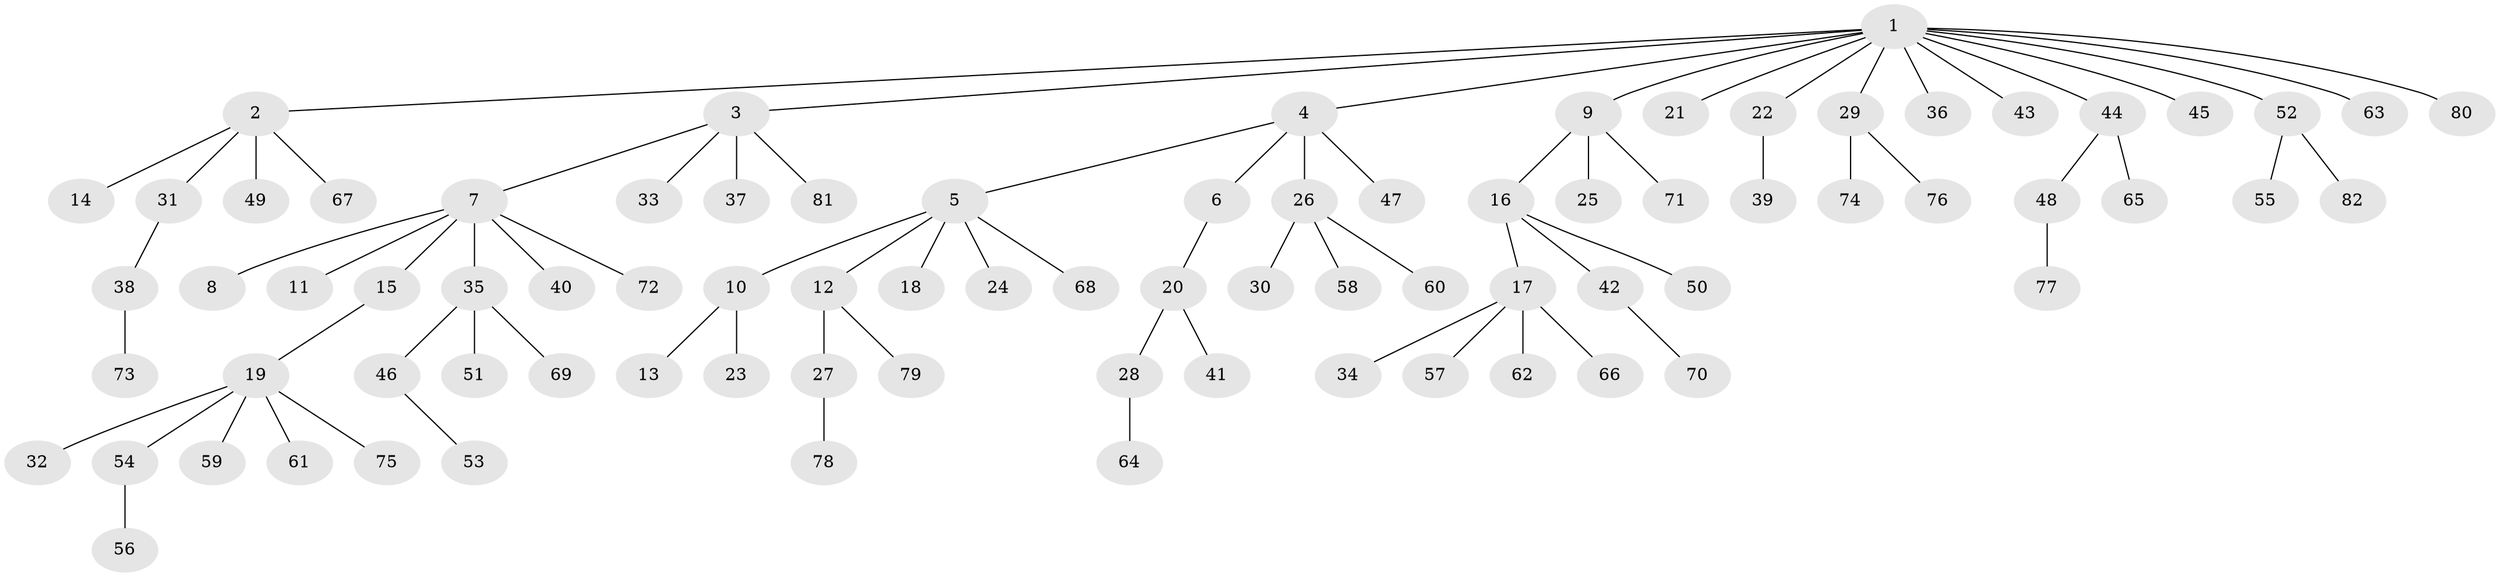 // Generated by graph-tools (version 1.1) at 2025/01/03/09/25 03:01:48]
// undirected, 82 vertices, 81 edges
graph export_dot {
graph [start="1"]
  node [color=gray90,style=filled];
  1;
  2;
  3;
  4;
  5;
  6;
  7;
  8;
  9;
  10;
  11;
  12;
  13;
  14;
  15;
  16;
  17;
  18;
  19;
  20;
  21;
  22;
  23;
  24;
  25;
  26;
  27;
  28;
  29;
  30;
  31;
  32;
  33;
  34;
  35;
  36;
  37;
  38;
  39;
  40;
  41;
  42;
  43;
  44;
  45;
  46;
  47;
  48;
  49;
  50;
  51;
  52;
  53;
  54;
  55;
  56;
  57;
  58;
  59;
  60;
  61;
  62;
  63;
  64;
  65;
  66;
  67;
  68;
  69;
  70;
  71;
  72;
  73;
  74;
  75;
  76;
  77;
  78;
  79;
  80;
  81;
  82;
  1 -- 2;
  1 -- 3;
  1 -- 4;
  1 -- 9;
  1 -- 21;
  1 -- 22;
  1 -- 29;
  1 -- 36;
  1 -- 43;
  1 -- 44;
  1 -- 45;
  1 -- 52;
  1 -- 63;
  1 -- 80;
  2 -- 14;
  2 -- 31;
  2 -- 49;
  2 -- 67;
  3 -- 7;
  3 -- 33;
  3 -- 37;
  3 -- 81;
  4 -- 5;
  4 -- 6;
  4 -- 26;
  4 -- 47;
  5 -- 10;
  5 -- 12;
  5 -- 18;
  5 -- 24;
  5 -- 68;
  6 -- 20;
  7 -- 8;
  7 -- 11;
  7 -- 15;
  7 -- 35;
  7 -- 40;
  7 -- 72;
  9 -- 16;
  9 -- 25;
  9 -- 71;
  10 -- 13;
  10 -- 23;
  12 -- 27;
  12 -- 79;
  15 -- 19;
  16 -- 17;
  16 -- 42;
  16 -- 50;
  17 -- 34;
  17 -- 57;
  17 -- 62;
  17 -- 66;
  19 -- 32;
  19 -- 54;
  19 -- 59;
  19 -- 61;
  19 -- 75;
  20 -- 28;
  20 -- 41;
  22 -- 39;
  26 -- 30;
  26 -- 58;
  26 -- 60;
  27 -- 78;
  28 -- 64;
  29 -- 74;
  29 -- 76;
  31 -- 38;
  35 -- 46;
  35 -- 51;
  35 -- 69;
  38 -- 73;
  42 -- 70;
  44 -- 48;
  44 -- 65;
  46 -- 53;
  48 -- 77;
  52 -- 55;
  52 -- 82;
  54 -- 56;
}
